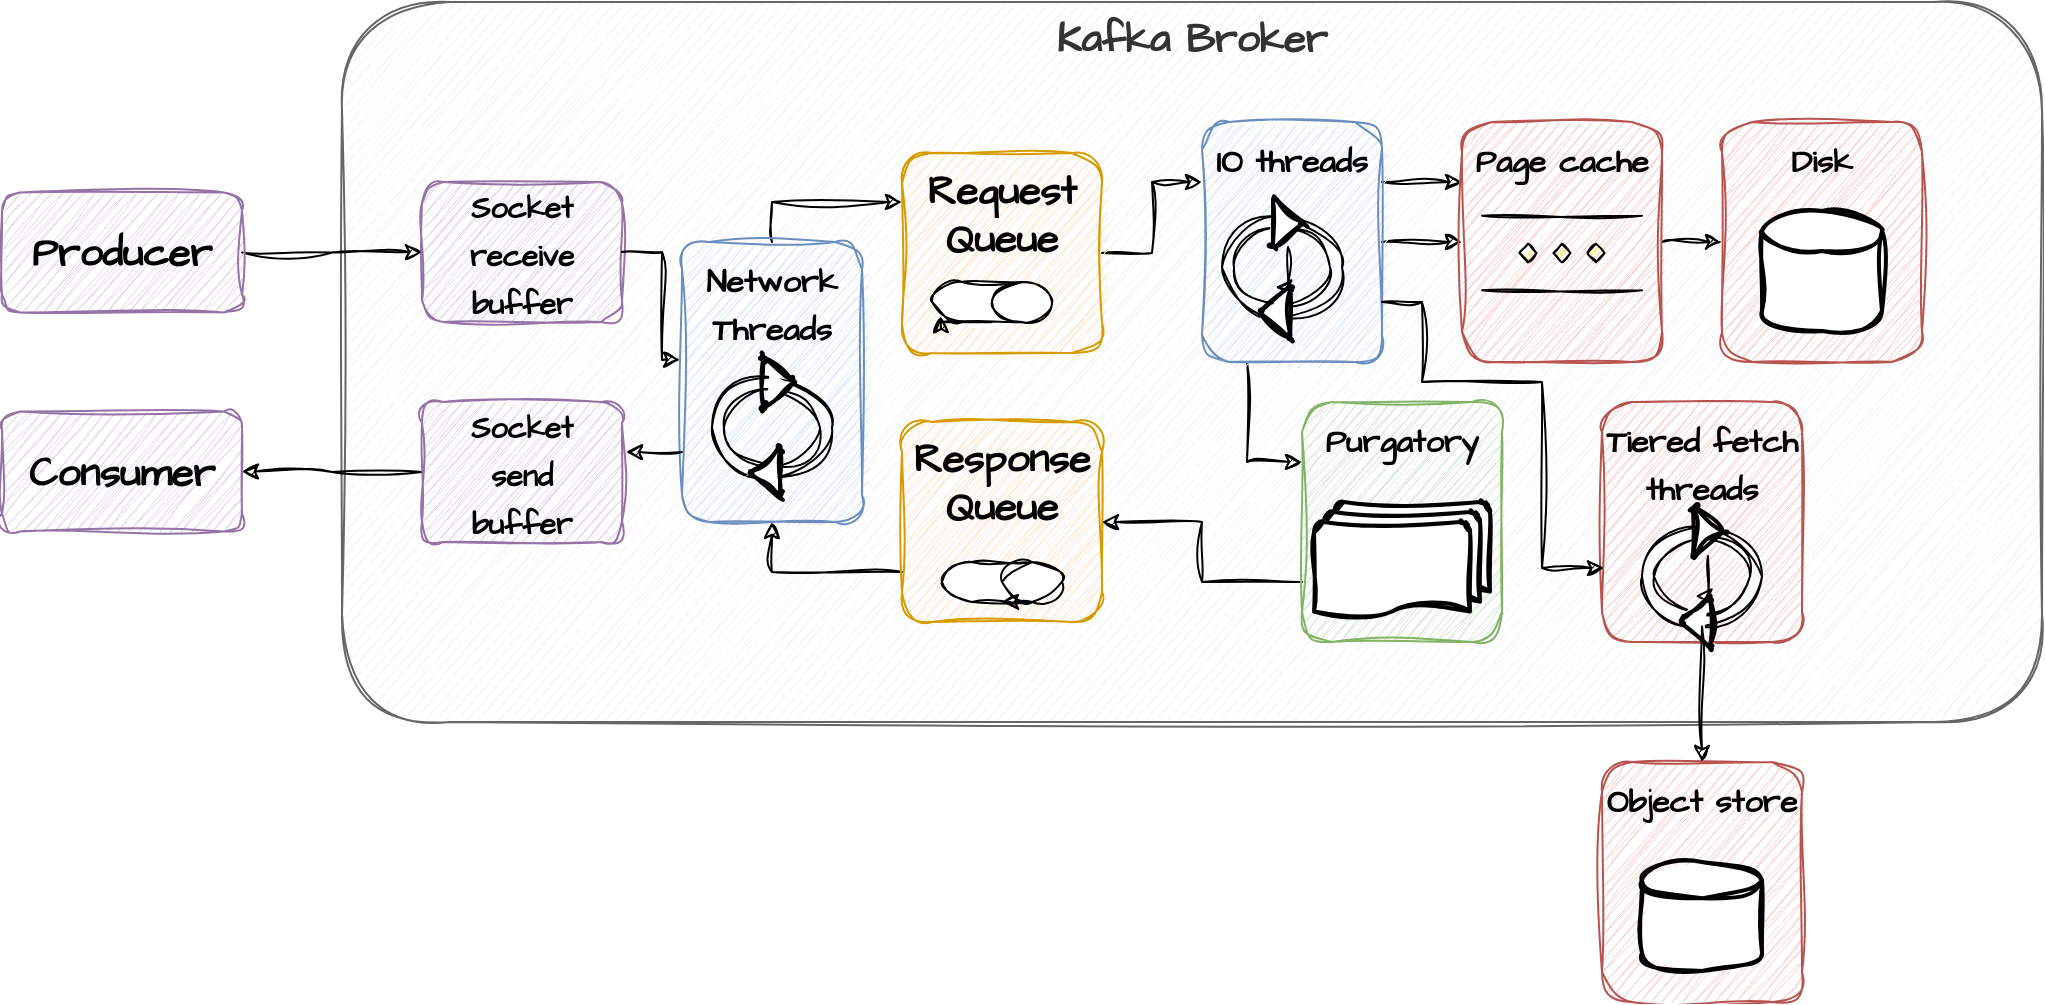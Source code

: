 <mxfile version="22.0.0" type="device">
  <diagram name="Page-1" id="2UHGTtPJ892Bq7MMSvSs">
    <mxGraphModel dx="2074" dy="1196" grid="1" gridSize="10" guides="1" tooltips="1" connect="1" arrows="1" fold="1" page="1" pageScale="1" pageWidth="827" pageHeight="1169" math="0" shadow="0">
      <root>
        <mxCell id="0" />
        <mxCell id="1" parent="0" />
        <mxCell id="Hvd5tbVGvNLsYKx8V1ik-1" value="&lt;b&gt;Kafka Broker&lt;/b&gt;" style="rounded=1;whiteSpace=wrap;html=1;sketch=1;hachureGap=4;jiggle=2;curveFitting=1;fontFamily=Architects Daughter;fontSource=https%3A%2F%2Ffonts.googleapis.com%2Fcss%3Ffamily%3DArchitects%2BDaughter;fontSize=20;verticalAlign=top;fillColor=#f5f5f5;fontColor=#333333;strokeColor=#666666;" parent="1" vertex="1">
          <mxGeometry x="310" y="335" width="850" height="360" as="geometry" />
        </mxCell>
        <mxCell id="Hvd5tbVGvNLsYKx8V1ik-2" value="&lt;b style=&quot;font-size: 15px;&quot;&gt;Socket&lt;br&gt;receive buffer&lt;/b&gt;" style="rounded=1;whiteSpace=wrap;html=1;sketch=1;hachureGap=4;jiggle=2;curveFitting=1;fontFamily=Architects Daughter;fontSource=https%3A%2F%2Ffonts.googleapis.com%2Fcss%3Ffamily%3DArchitects%2BDaughter;fontSize=20;fillColor=#e1d5e7;strokeColor=#9673a6;" parent="1" vertex="1">
          <mxGeometry x="350" y="425" width="100" height="70" as="geometry" />
        </mxCell>
        <mxCell id="tQAWtJHqyE5PuwU_FPU_-9" style="edgeStyle=orthogonalEdgeStyle;rounded=0;sketch=1;hachureGap=4;jiggle=2;curveFitting=1;orthogonalLoop=1;jettySize=auto;html=1;exitX=0;exitY=0.5;exitDx=0;exitDy=0;fontFamily=Architects Daughter;fontSource=https%3A%2F%2Ffonts.googleapis.com%2Fcss%3Ffamily%3DArchitects%2BDaughter;fontSize=16;" edge="1" parent="1" source="Hvd5tbVGvNLsYKx8V1ik-3" target="tQAWtJHqyE5PuwU_FPU_-5">
          <mxGeometry relative="1" as="geometry" />
        </mxCell>
        <mxCell id="Hvd5tbVGvNLsYKx8V1ik-3" value="&lt;b style=&quot;font-size: 15px;&quot;&gt;Socket&lt;br&gt;send &lt;br&gt;buffer&lt;/b&gt;" style="rounded=1;whiteSpace=wrap;html=1;sketch=1;hachureGap=4;jiggle=2;curveFitting=1;fontFamily=Architects Daughter;fontSource=https%3A%2F%2Ffonts.googleapis.com%2Fcss%3Ffamily%3DArchitects%2BDaughter;fontSize=20;fillColor=#e1d5e7;strokeColor=#9673a6;" parent="1" vertex="1">
          <mxGeometry x="350" y="535" width="100" height="70" as="geometry" />
        </mxCell>
        <mxCell id="Hvd5tbVGvNLsYKx8V1ik-48" style="edgeStyle=orthogonalEdgeStyle;rounded=0;sketch=1;hachureGap=4;jiggle=2;curveFitting=1;orthogonalLoop=1;jettySize=auto;html=1;exitX=0.5;exitY=0;exitDx=0;exitDy=0;entryX=0;entryY=0.25;entryDx=0;entryDy=0;fontFamily=Architects Daughter;fontSource=https%3A%2F%2Ffonts.googleapis.com%2Fcss%3Ffamily%3DArchitects%2BDaughter;fontSize=16;" parent="1" source="Hvd5tbVGvNLsYKx8V1ik-4" target="Hvd5tbVGvNLsYKx8V1ik-14" edge="1">
          <mxGeometry relative="1" as="geometry" />
        </mxCell>
        <mxCell id="Hvd5tbVGvNLsYKx8V1ik-4" value="&lt;b&gt;&lt;font style=&quot;font-size: 16px;&quot;&gt;Network Threads&lt;/font&gt;&lt;/b&gt;" style="rounded=1;whiteSpace=wrap;html=1;sketch=1;hachureGap=4;jiggle=2;curveFitting=1;fontFamily=Architects Daughter;fontSource=https%3A%2F%2Ffonts.googleapis.com%2Fcss%3Ffamily%3DArchitects%2BDaughter;fontSize=20;verticalAlign=top;fillColor=#dae8fc;strokeColor=#6c8ebf;" parent="1" vertex="1">
          <mxGeometry x="480" y="455" width="90" height="140" as="geometry" />
        </mxCell>
        <mxCell id="Hvd5tbVGvNLsYKx8V1ik-13" value="" style="group" parent="1" vertex="1" connectable="0">
          <mxGeometry x="495" y="515" width="60" height="65.5" as="geometry" />
        </mxCell>
        <mxCell id="Hvd5tbVGvNLsYKx8V1ik-10" value="" style="verticalLabelPosition=bottom;verticalAlign=top;html=1;shape=mxgraph.basic.donut;dx=6;sketch=1;hachureGap=4;jiggle=2;curveFitting=1;fontFamily=Architects Daughter;fontSource=https%3A%2F%2Ffonts.googleapis.com%2Fcss%3Ffamily%3DArchitects%2BDaughter;fontSize=20;" parent="Hvd5tbVGvNLsYKx8V1ik-13" vertex="1">
          <mxGeometry y="7.75" width="60" height="50" as="geometry" />
        </mxCell>
        <mxCell id="Hvd5tbVGvNLsYKx8V1ik-11" value="" style="strokeWidth=2;html=1;shape=mxgraph.flowchart.extract_or_measurement;whiteSpace=wrap;sketch=1;hachureGap=4;jiggle=2;curveFitting=1;fontFamily=Architects Daughter;fontSource=https%3A%2F%2Ffonts.googleapis.com%2Fcss%3Ffamily%3DArchitects%2BDaughter;fontSize=20;rotation=90;" parent="Hvd5tbVGvNLsYKx8V1ik-13" vertex="1">
          <mxGeometry x="20.7" y="2.75" width="24.6" height="15" as="geometry" />
        </mxCell>
        <mxCell id="Hvd5tbVGvNLsYKx8V1ik-12" value="" style="strokeWidth=2;html=1;shape=mxgraph.flowchart.extract_or_measurement;whiteSpace=wrap;sketch=1;hachureGap=4;jiggle=2;curveFitting=1;fontFamily=Architects Daughter;fontSource=https%3A%2F%2Ffonts.googleapis.com%2Fcss%3Ffamily%3DArchitects%2BDaughter;fontSize=20;rotation=90;flipV=1;" parent="Hvd5tbVGvNLsYKx8V1ik-13" vertex="1">
          <mxGeometry x="14.4" y="47.75" width="24.6" height="15" as="geometry" />
        </mxCell>
        <mxCell id="Hvd5tbVGvNLsYKx8V1ik-49" style="edgeStyle=orthogonalEdgeStyle;rounded=0;sketch=1;hachureGap=4;jiggle=2;curveFitting=1;orthogonalLoop=1;jettySize=auto;html=1;exitX=1;exitY=0.5;exitDx=0;exitDy=0;entryX=0;entryY=0.25;entryDx=0;entryDy=0;fontFamily=Architects Daughter;fontSource=https%3A%2F%2Ffonts.googleapis.com%2Fcss%3Ffamily%3DArchitects%2BDaughter;fontSize=16;" parent="1" source="Hvd5tbVGvNLsYKx8V1ik-14" target="Hvd5tbVGvNLsYKx8V1ik-22" edge="1">
          <mxGeometry relative="1" as="geometry" />
        </mxCell>
        <mxCell id="Hvd5tbVGvNLsYKx8V1ik-14" value="&lt;b&gt;Request&lt;br&gt;Queue&lt;/b&gt;" style="rounded=1;whiteSpace=wrap;html=1;sketch=1;hachureGap=4;jiggle=2;curveFitting=1;fontFamily=Architects Daughter;fontSource=https%3A%2F%2Ffonts.googleapis.com%2Fcss%3Ffamily%3DArchitects%2BDaughter;fontSize=20;verticalAlign=top;fillColor=#ffe6cc;strokeColor=#d79b00;" parent="1" vertex="1">
          <mxGeometry x="590" y="410.5" width="100" height="100" as="geometry" />
        </mxCell>
        <mxCell id="Hvd5tbVGvNLsYKx8V1ik-15" value="" style="shape=cylinder3;whiteSpace=wrap;html=1;boundedLbl=1;backgroundOutline=1;size=15;sketch=1;hachureGap=4;jiggle=2;curveFitting=1;fontFamily=Architects Daughter;fontSource=https%3A%2F%2Ffonts.googleapis.com%2Fcss%3Ffamily%3DArchitects%2BDaughter;fontSize=20;rotation=90;" parent="1" vertex="1">
          <mxGeometry x="625" y="455" width="20" height="60" as="geometry" />
        </mxCell>
        <mxCell id="Hvd5tbVGvNLsYKx8V1ik-56" style="edgeStyle=orthogonalEdgeStyle;rounded=0;sketch=1;hachureGap=4;jiggle=2;curveFitting=1;orthogonalLoop=1;jettySize=auto;html=1;exitX=0;exitY=0.75;exitDx=0;exitDy=0;entryX=0.5;entryY=1;entryDx=0;entryDy=0;fontFamily=Architects Daughter;fontSource=https%3A%2F%2Ffonts.googleapis.com%2Fcss%3Ffamily%3DArchitects%2BDaughter;fontSize=16;" parent="1" source="Hvd5tbVGvNLsYKx8V1ik-16" target="Hvd5tbVGvNLsYKx8V1ik-4" edge="1">
          <mxGeometry relative="1" as="geometry" />
        </mxCell>
        <mxCell id="Hvd5tbVGvNLsYKx8V1ik-16" value="&lt;b&gt;Response&lt;br&gt;Queue&lt;/b&gt;" style="rounded=1;whiteSpace=wrap;html=1;sketch=1;hachureGap=4;jiggle=2;curveFitting=1;fontFamily=Architects Daughter;fontSource=https%3A%2F%2Ffonts.googleapis.com%2Fcss%3Ffamily%3DArchitects%2BDaughter;fontSize=20;verticalAlign=top;fillColor=#ffe6cc;strokeColor=#d79b00;" parent="1" vertex="1">
          <mxGeometry x="590" y="545" width="100" height="100" as="geometry" />
        </mxCell>
        <mxCell id="Hvd5tbVGvNLsYKx8V1ik-17" value="" style="shape=cylinder3;whiteSpace=wrap;html=1;boundedLbl=1;backgroundOutline=1;size=15;sketch=1;hachureGap=4;jiggle=2;curveFitting=1;fontFamily=Architects Daughter;fontSource=https%3A%2F%2Ffonts.googleapis.com%2Fcss%3Ffamily%3DArchitects%2BDaughter;fontSize=20;rotation=90;" parent="1" vertex="1">
          <mxGeometry x="630" y="595" width="20" height="60" as="geometry" />
        </mxCell>
        <mxCell id="Hvd5tbVGvNLsYKx8V1ik-18" style="edgeStyle=orthogonalEdgeStyle;rounded=0;sketch=1;hachureGap=4;jiggle=2;curveFitting=1;orthogonalLoop=1;jettySize=auto;html=1;exitX=1;exitY=0.5;exitDx=0;exitDy=0;exitPerimeter=0;entryX=0.855;entryY=1;entryDx=0;entryDy=-4.35;entryPerimeter=0;fontFamily=Architects Daughter;fontSource=https%3A%2F%2Ffonts.googleapis.com%2Fcss%3Ffamily%3DArchitects%2BDaughter;fontSize=16;" parent="1" source="Hvd5tbVGvNLsYKx8V1ik-15" target="Hvd5tbVGvNLsYKx8V1ik-15" edge="1">
          <mxGeometry relative="1" as="geometry" />
        </mxCell>
        <mxCell id="Hvd5tbVGvNLsYKx8V1ik-20" style="edgeStyle=orthogonalEdgeStyle;rounded=0;sketch=1;hachureGap=4;jiggle=2;curveFitting=1;orthogonalLoop=1;jettySize=auto;html=1;exitX=1;exitY=0;exitDx=0;exitDy=15;exitPerimeter=0;entryX=1;entryY=0.5;entryDx=0;entryDy=0;entryPerimeter=0;fontFamily=Architects Daughter;fontSource=https%3A%2F%2Ffonts.googleapis.com%2Fcss%3Ffamily%3DArchitects%2BDaughter;fontSize=16;" parent="1" source="Hvd5tbVGvNLsYKx8V1ik-17" target="Hvd5tbVGvNLsYKx8V1ik-17" edge="1">
          <mxGeometry relative="1" as="geometry" />
        </mxCell>
        <mxCell id="Hvd5tbVGvNLsYKx8V1ik-50" style="edgeStyle=orthogonalEdgeStyle;rounded=0;sketch=1;hachureGap=4;jiggle=2;curveFitting=1;orthogonalLoop=1;jettySize=auto;html=1;exitX=1;exitY=0.25;exitDx=0;exitDy=0;entryX=0;entryY=0.25;entryDx=0;entryDy=0;fontFamily=Architects Daughter;fontSource=https%3A%2F%2Ffonts.googleapis.com%2Fcss%3Ffamily%3DArchitects%2BDaughter;fontSize=16;" parent="1" source="Hvd5tbVGvNLsYKx8V1ik-22" target="Hvd5tbVGvNLsYKx8V1ik-30" edge="1">
          <mxGeometry relative="1" as="geometry" />
        </mxCell>
        <mxCell id="Hvd5tbVGvNLsYKx8V1ik-51" style="edgeStyle=orthogonalEdgeStyle;rounded=0;sketch=1;hachureGap=4;jiggle=2;curveFitting=1;orthogonalLoop=1;jettySize=auto;html=1;exitX=1;exitY=0.5;exitDx=0;exitDy=0;entryX=0;entryY=0.5;entryDx=0;entryDy=0;fontFamily=Architects Daughter;fontSource=https%3A%2F%2Ffonts.googleapis.com%2Fcss%3Ffamily%3DArchitects%2BDaughter;fontSize=16;" parent="1" source="Hvd5tbVGvNLsYKx8V1ik-22" target="Hvd5tbVGvNLsYKx8V1ik-30" edge="1">
          <mxGeometry relative="1" as="geometry" />
        </mxCell>
        <mxCell id="Hvd5tbVGvNLsYKx8V1ik-53" style="edgeStyle=orthogonalEdgeStyle;rounded=0;sketch=1;hachureGap=4;jiggle=2;curveFitting=1;orthogonalLoop=1;jettySize=auto;html=1;exitX=0.25;exitY=1;exitDx=0;exitDy=0;entryX=0;entryY=0.25;entryDx=0;entryDy=0;fontFamily=Architects Daughter;fontSource=https%3A%2F%2Ffonts.googleapis.com%2Fcss%3Ffamily%3DArchitects%2BDaughter;fontSize=16;" parent="1" source="Hvd5tbVGvNLsYKx8V1ik-22" target="Hvd5tbVGvNLsYKx8V1ik-43" edge="1">
          <mxGeometry relative="1" as="geometry" />
        </mxCell>
        <mxCell id="Hvd5tbVGvNLsYKx8V1ik-22" value="&lt;b&gt;&lt;font style=&quot;font-size: 16px;&quot;&gt;IO threads&lt;/font&gt;&lt;/b&gt;" style="rounded=1;whiteSpace=wrap;html=1;sketch=1;hachureGap=4;jiggle=2;curveFitting=1;fontFamily=Architects Daughter;fontSource=https%3A%2F%2Ffonts.googleapis.com%2Fcss%3Ffamily%3DArchitects%2BDaughter;fontSize=20;verticalAlign=top;fillColor=#dae8fc;strokeColor=#6c8ebf;" parent="1" vertex="1">
          <mxGeometry x="740" y="395" width="90" height="120" as="geometry" />
        </mxCell>
        <mxCell id="Hvd5tbVGvNLsYKx8V1ik-23" value="" style="group" parent="1" vertex="1" connectable="0">
          <mxGeometry x="750" y="435" width="60" height="65.5" as="geometry" />
        </mxCell>
        <mxCell id="Hvd5tbVGvNLsYKx8V1ik-24" value="" style="verticalLabelPosition=bottom;verticalAlign=top;html=1;shape=mxgraph.basic.donut;dx=6;sketch=1;hachureGap=4;jiggle=2;curveFitting=1;fontFamily=Architects Daughter;fontSource=https%3A%2F%2Ffonts.googleapis.com%2Fcss%3Ffamily%3DArchitects%2BDaughter;fontSize=20;" parent="Hvd5tbVGvNLsYKx8V1ik-23" vertex="1">
          <mxGeometry y="7.75" width="60" height="50" as="geometry" />
        </mxCell>
        <mxCell id="Hvd5tbVGvNLsYKx8V1ik-28" value="" style="edgeStyle=orthogonalEdgeStyle;rounded=0;sketch=1;hachureGap=4;jiggle=2;curveFitting=1;orthogonalLoop=1;jettySize=auto;html=1;fontFamily=Architects Daughter;fontSource=https%3A%2F%2Ffonts.googleapis.com%2Fcss%3Ffamily%3DArchitects%2BDaughter;fontSize=16;" parent="Hvd5tbVGvNLsYKx8V1ik-23" source="Hvd5tbVGvNLsYKx8V1ik-25" target="Hvd5tbVGvNLsYKx8V1ik-26" edge="1">
          <mxGeometry relative="1" as="geometry" />
        </mxCell>
        <mxCell id="Hvd5tbVGvNLsYKx8V1ik-25" value="" style="strokeWidth=2;html=1;shape=mxgraph.flowchart.extract_or_measurement;whiteSpace=wrap;sketch=1;hachureGap=4;jiggle=2;curveFitting=1;fontFamily=Architects Daughter;fontSource=https%3A%2F%2Ffonts.googleapis.com%2Fcss%3Ffamily%3DArchitects%2BDaughter;fontSize=20;rotation=90;" parent="Hvd5tbVGvNLsYKx8V1ik-23" vertex="1">
          <mxGeometry x="20.7" y="2.75" width="24.6" height="15" as="geometry" />
        </mxCell>
        <mxCell id="Hvd5tbVGvNLsYKx8V1ik-26" value="" style="strokeWidth=2;html=1;shape=mxgraph.flowchart.extract_or_measurement;whiteSpace=wrap;sketch=1;hachureGap=4;jiggle=2;curveFitting=1;fontFamily=Architects Daughter;fontSource=https%3A%2F%2Ffonts.googleapis.com%2Fcss%3Ffamily%3DArchitects%2BDaughter;fontSize=20;rotation=90;flipV=1;" parent="Hvd5tbVGvNLsYKx8V1ik-23" vertex="1">
          <mxGeometry x="14.4" y="47.75" width="24.6" height="15" as="geometry" />
        </mxCell>
        <mxCell id="Hvd5tbVGvNLsYKx8V1ik-52" style="edgeStyle=orthogonalEdgeStyle;rounded=0;sketch=1;hachureGap=4;jiggle=2;curveFitting=1;orthogonalLoop=1;jettySize=auto;html=1;exitX=1;exitY=0.5;exitDx=0;exitDy=0;entryX=0;entryY=0.5;entryDx=0;entryDy=0;fontFamily=Architects Daughter;fontSource=https%3A%2F%2Ffonts.googleapis.com%2Fcss%3Ffamily%3DArchitects%2BDaughter;fontSize=16;" parent="1" source="Hvd5tbVGvNLsYKx8V1ik-30" target="Hvd5tbVGvNLsYKx8V1ik-37" edge="1">
          <mxGeometry relative="1" as="geometry" />
        </mxCell>
        <mxCell id="Hvd5tbVGvNLsYKx8V1ik-30" value="&lt;div style=&quot;&quot;&gt;&lt;b style=&quot;background-color: initial;&quot;&gt;&lt;font style=&quot;font-size: 16px;&quot;&gt;Page cache&lt;/font&gt;&lt;/b&gt;&lt;/div&gt;" style="rounded=1;whiteSpace=wrap;html=1;sketch=1;hachureGap=4;jiggle=2;curveFitting=1;fontFamily=Architects Daughter;fontSource=https%3A%2F%2Ffonts.googleapis.com%2Fcss%3Ffamily%3DArchitects%2BDaughter;fontSize=20;verticalAlign=top;align=center;fillColor=#f8cecc;strokeColor=#b85450;" parent="1" vertex="1">
          <mxGeometry x="870" y="395" width="100" height="120" as="geometry" />
        </mxCell>
        <mxCell id="Hvd5tbVGvNLsYKx8V1ik-36" value="" style="verticalLabelPosition=bottom;verticalAlign=top;html=1;shape=mxgraph.flowchart.parallel_mode;pointerEvents=1;sketch=1;hachureGap=4;jiggle=2;curveFitting=1;fontFamily=Architects Daughter;fontSource=https%3A%2F%2Ffonts.googleapis.com%2Fcss%3Ffamily%3DArchitects%2BDaughter;fontSize=20;" parent="1" vertex="1">
          <mxGeometry x="880" y="441.88" width="80" height="37.25" as="geometry" />
        </mxCell>
        <mxCell id="Hvd5tbVGvNLsYKx8V1ik-37" value="&lt;div style=&quot;&quot;&gt;&lt;b style=&quot;background-color: initial;&quot;&gt;&lt;font style=&quot;font-size: 16px;&quot;&gt;Disk&lt;/font&gt;&lt;/b&gt;&lt;/div&gt;" style="rounded=1;whiteSpace=wrap;html=1;sketch=1;hachureGap=4;jiggle=2;curveFitting=1;fontFamily=Architects Daughter;fontSource=https%3A%2F%2Ffonts.googleapis.com%2Fcss%3Ffamily%3DArchitects%2BDaughter;fontSize=20;verticalAlign=top;align=center;fillColor=#f8cecc;strokeColor=#b85450;" parent="1" vertex="1">
          <mxGeometry x="1000" y="395" width="100" height="120" as="geometry" />
        </mxCell>
        <mxCell id="Hvd5tbVGvNLsYKx8V1ik-42" value="" style="strokeWidth=2;html=1;shape=mxgraph.flowchart.database;whiteSpace=wrap;sketch=1;hachureGap=4;jiggle=2;curveFitting=1;fontFamily=Architects Daughter;fontSource=https%3A%2F%2Ffonts.googleapis.com%2Fcss%3Ffamily%3DArchitects%2BDaughter;fontSize=20;" parent="1" vertex="1">
          <mxGeometry x="1020" y="439.5" width="60" height="60" as="geometry" />
        </mxCell>
        <mxCell id="Hvd5tbVGvNLsYKx8V1ik-54" style="edgeStyle=orthogonalEdgeStyle;rounded=0;sketch=1;hachureGap=4;jiggle=2;curveFitting=1;orthogonalLoop=1;jettySize=auto;html=1;exitX=0;exitY=0.75;exitDx=0;exitDy=0;entryX=1;entryY=0.5;entryDx=0;entryDy=0;fontFamily=Architects Daughter;fontSource=https%3A%2F%2Ffonts.googleapis.com%2Fcss%3Ffamily%3DArchitects%2BDaughter;fontSize=16;" parent="1" source="Hvd5tbVGvNLsYKx8V1ik-43" target="Hvd5tbVGvNLsYKx8V1ik-16" edge="1">
          <mxGeometry relative="1" as="geometry" />
        </mxCell>
        <mxCell id="Hvd5tbVGvNLsYKx8V1ik-43" value="&lt;div style=&quot;&quot;&gt;&lt;b style=&quot;background-color: initial;&quot;&gt;&lt;font style=&quot;font-size: 16px;&quot;&gt;Purgatory&lt;/font&gt;&lt;/b&gt;&lt;/div&gt;" style="rounded=1;whiteSpace=wrap;html=1;sketch=1;hachureGap=4;jiggle=2;curveFitting=1;fontFamily=Architects Daughter;fontSource=https%3A%2F%2Ffonts.googleapis.com%2Fcss%3Ffamily%3DArchitects%2BDaughter;fontSize=20;verticalAlign=top;align=center;fillColor=#d5e8d4;strokeColor=#82b366;" parent="1" vertex="1">
          <mxGeometry x="790" y="535" width="100" height="120" as="geometry" />
        </mxCell>
        <mxCell id="Hvd5tbVGvNLsYKx8V1ik-44" value="" style="strokeWidth=2;html=1;shape=mxgraph.flowchart.multi-document;whiteSpace=wrap;sketch=1;hachureGap=4;jiggle=2;curveFitting=1;fontFamily=Architects Daughter;fontSource=https%3A%2F%2Ffonts.googleapis.com%2Fcss%3Ffamily%3DArchitects%2BDaughter;fontSize=20;" parent="1" vertex="1">
          <mxGeometry x="796" y="585" width="88" height="60" as="geometry" />
        </mxCell>
        <mxCell id="Hvd5tbVGvNLsYKx8V1ik-45" style="edgeStyle=orthogonalEdgeStyle;rounded=0;sketch=1;hachureGap=4;jiggle=2;curveFitting=1;orthogonalLoop=1;jettySize=auto;html=1;exitX=1;exitY=0.5;exitDx=0;exitDy=0;entryX=-0.011;entryY=0.421;entryDx=0;entryDy=0;entryPerimeter=0;fontFamily=Architects Daughter;fontSource=https%3A%2F%2Ffonts.googleapis.com%2Fcss%3Ffamily%3DArchitects%2BDaughter;fontSize=16;" parent="1" source="Hvd5tbVGvNLsYKx8V1ik-2" target="Hvd5tbVGvNLsYKx8V1ik-4" edge="1">
          <mxGeometry relative="1" as="geometry" />
        </mxCell>
        <mxCell id="Hvd5tbVGvNLsYKx8V1ik-57" style="edgeStyle=orthogonalEdgeStyle;rounded=0;sketch=1;hachureGap=4;jiggle=2;curveFitting=1;orthogonalLoop=1;jettySize=auto;html=1;exitX=0;exitY=0.75;exitDx=0;exitDy=0;entryX=1.02;entryY=0.357;entryDx=0;entryDy=0;entryPerimeter=0;fontFamily=Architects Daughter;fontSource=https%3A%2F%2Ffonts.googleapis.com%2Fcss%3Ffamily%3DArchitects%2BDaughter;fontSize=16;" parent="1" source="Hvd5tbVGvNLsYKx8V1ik-4" target="Hvd5tbVGvNLsYKx8V1ik-3" edge="1">
          <mxGeometry relative="1" as="geometry" />
        </mxCell>
        <mxCell id="Hvd5tbVGvNLsYKx8V1ik-58" value="&lt;div style=&quot;&quot;&gt;&lt;b style=&quot;background-color: initial;&quot;&gt;&lt;font style=&quot;font-size: 16px;&quot;&gt;Tiered&amp;nbsp;&lt;/font&gt;&lt;/b&gt;&lt;b style=&quot;background-color: initial;&quot;&gt;&lt;font style=&quot;font-size: 16px;&quot;&gt;fetch threads&lt;/font&gt;&lt;/b&gt;&lt;/div&gt;" style="rounded=1;whiteSpace=wrap;html=1;sketch=1;hachureGap=4;jiggle=2;curveFitting=1;fontFamily=Architects Daughter;fontSource=https%3A%2F%2Ffonts.googleapis.com%2Fcss%3Ffamily%3DArchitects%2BDaughter;fontSize=20;verticalAlign=top;align=center;fillColor=#f8cecc;strokeColor=#b85450;" parent="1" vertex="1">
          <mxGeometry x="940" y="535" width="100" height="120" as="geometry" />
        </mxCell>
        <mxCell id="Hvd5tbVGvNLsYKx8V1ik-59" value="" style="group" parent="1" vertex="1" connectable="0">
          <mxGeometry x="960" y="589.5" width="60" height="65.5" as="geometry" />
        </mxCell>
        <mxCell id="Hvd5tbVGvNLsYKx8V1ik-60" value="" style="verticalLabelPosition=bottom;verticalAlign=top;html=1;shape=mxgraph.basic.donut;dx=6;sketch=1;hachureGap=4;jiggle=2;curveFitting=1;fontFamily=Architects Daughter;fontSource=https%3A%2F%2Ffonts.googleapis.com%2Fcss%3Ffamily%3DArchitects%2BDaughter;fontSize=20;" parent="Hvd5tbVGvNLsYKx8V1ik-59" vertex="1">
          <mxGeometry y="7.75" width="60" height="50" as="geometry" />
        </mxCell>
        <mxCell id="Hvd5tbVGvNLsYKx8V1ik-61" value="" style="edgeStyle=orthogonalEdgeStyle;rounded=0;sketch=1;hachureGap=4;jiggle=2;curveFitting=1;orthogonalLoop=1;jettySize=auto;html=1;fontFamily=Architects Daughter;fontSource=https%3A%2F%2Ffonts.googleapis.com%2Fcss%3Ffamily%3DArchitects%2BDaughter;fontSize=16;" parent="Hvd5tbVGvNLsYKx8V1ik-59" source="Hvd5tbVGvNLsYKx8V1ik-62" target="Hvd5tbVGvNLsYKx8V1ik-63" edge="1">
          <mxGeometry relative="1" as="geometry" />
        </mxCell>
        <mxCell id="Hvd5tbVGvNLsYKx8V1ik-62" value="" style="strokeWidth=2;html=1;shape=mxgraph.flowchart.extract_or_measurement;whiteSpace=wrap;sketch=1;hachureGap=4;jiggle=2;curveFitting=1;fontFamily=Architects Daughter;fontSource=https%3A%2F%2Ffonts.googleapis.com%2Fcss%3Ffamily%3DArchitects%2BDaughter;fontSize=20;rotation=90;" parent="Hvd5tbVGvNLsYKx8V1ik-59" vertex="1">
          <mxGeometry x="20.7" y="2.75" width="24.6" height="15" as="geometry" />
        </mxCell>
        <mxCell id="Hvd5tbVGvNLsYKx8V1ik-63" value="" style="strokeWidth=2;html=1;shape=mxgraph.flowchart.extract_or_measurement;whiteSpace=wrap;sketch=1;hachureGap=4;jiggle=2;curveFitting=1;fontFamily=Architects Daughter;fontSource=https%3A%2F%2Ffonts.googleapis.com%2Fcss%3Ffamily%3DArchitects%2BDaughter;fontSize=20;rotation=90;flipV=1;" parent="Hvd5tbVGvNLsYKx8V1ik-59" vertex="1">
          <mxGeometry x="14.4" y="47.75" width="24.6" height="15" as="geometry" />
        </mxCell>
        <mxCell id="Hvd5tbVGvNLsYKx8V1ik-65" value="&lt;div style=&quot;&quot;&gt;&lt;b style=&quot;background-color: initial;&quot;&gt;&lt;font style=&quot;font-size: 16px;&quot;&gt;Object store&lt;/font&gt;&lt;/b&gt;&lt;/div&gt;" style="rounded=1;whiteSpace=wrap;html=1;sketch=1;hachureGap=4;jiggle=2;curveFitting=1;fontFamily=Architects Daughter;fontSource=https%3A%2F%2Ffonts.googleapis.com%2Fcss%3Ffamily%3DArchitects%2BDaughter;fontSize=20;verticalAlign=top;align=center;fillColor=#f8cecc;strokeColor=#b85450;" parent="1" vertex="1">
          <mxGeometry x="940" y="715" width="100" height="120" as="geometry" />
        </mxCell>
        <mxCell id="Hvd5tbVGvNLsYKx8V1ik-66" value="" style="strokeWidth=2;html=1;shape=mxgraph.flowchart.database;whiteSpace=wrap;sketch=1;hachureGap=4;jiggle=2;curveFitting=1;fontFamily=Architects Daughter;fontSource=https%3A%2F%2Ffonts.googleapis.com%2Fcss%3Ffamily%3DArchitects%2BDaughter;fontSize=20;" parent="1" vertex="1">
          <mxGeometry x="960" y="765" width="60" height="54.5" as="geometry" />
        </mxCell>
        <mxCell id="Hvd5tbVGvNLsYKx8V1ik-67" style="edgeStyle=orthogonalEdgeStyle;rounded=0;sketch=1;hachureGap=4;jiggle=2;curveFitting=1;orthogonalLoop=1;jettySize=auto;html=1;entryX=0.5;entryY=0;entryDx=0;entryDy=0;fontFamily=Architects Daughter;fontSource=https%3A%2F%2Ffonts.googleapis.com%2Fcss%3Ffamily%3DArchitects%2BDaughter;fontSize=16;" parent="1" source="Hvd5tbVGvNLsYKx8V1ik-60" target="Hvd5tbVGvNLsYKx8V1ik-65" edge="1">
          <mxGeometry relative="1" as="geometry" />
        </mxCell>
        <mxCell id="Hvd5tbVGvNLsYKx8V1ik-68" style="edgeStyle=orthogonalEdgeStyle;rounded=0;sketch=1;hachureGap=4;jiggle=2;curveFitting=1;orthogonalLoop=1;jettySize=auto;html=1;exitX=1;exitY=0.75;exitDx=0;exitDy=0;entryX=0.01;entryY=0.692;entryDx=0;entryDy=0;entryPerimeter=0;fontFamily=Architects Daughter;fontSource=https%3A%2F%2Ffonts.googleapis.com%2Fcss%3Ffamily%3DArchitects%2BDaughter;fontSize=16;" parent="1" source="Hvd5tbVGvNLsYKx8V1ik-22" target="Hvd5tbVGvNLsYKx8V1ik-58" edge="1">
          <mxGeometry relative="1" as="geometry">
            <Array as="points">
              <mxPoint x="850" y="485" />
              <mxPoint x="850" y="525" />
              <mxPoint x="910" y="525" />
              <mxPoint x="910" y="618" />
            </Array>
          </mxGeometry>
        </mxCell>
        <mxCell id="tQAWtJHqyE5PuwU_FPU_-5" value="&lt;b&gt;Consumer&lt;/b&gt;" style="rounded=1;whiteSpace=wrap;html=1;sketch=1;hachureGap=4;jiggle=2;curveFitting=1;fontFamily=Architects Daughter;fontSource=https%3A%2F%2Ffonts.googleapis.com%2Fcss%3Ffamily%3DArchitects%2BDaughter;fontSize=20;fillColor=#e1d5e7;strokeColor=#9673a6;" vertex="1" parent="1">
          <mxGeometry x="140" y="539.74" width="120" height="60" as="geometry" />
        </mxCell>
        <mxCell id="tQAWtJHqyE5PuwU_FPU_-8" style="edgeStyle=orthogonalEdgeStyle;rounded=0;sketch=1;hachureGap=4;jiggle=2;curveFitting=1;orthogonalLoop=1;jettySize=auto;html=1;exitX=1;exitY=0.5;exitDx=0;exitDy=0;entryX=0;entryY=0.5;entryDx=0;entryDy=0;fontFamily=Architects Daughter;fontSource=https%3A%2F%2Ffonts.googleapis.com%2Fcss%3Ffamily%3DArchitects%2BDaughter;fontSize=16;" edge="1" parent="1" source="tQAWtJHqyE5PuwU_FPU_-6" target="Hvd5tbVGvNLsYKx8V1ik-2">
          <mxGeometry relative="1" as="geometry" />
        </mxCell>
        <mxCell id="tQAWtJHqyE5PuwU_FPU_-6" value="&lt;b&gt;Producer&lt;/b&gt;" style="rounded=1;whiteSpace=wrap;html=1;sketch=1;hachureGap=4;jiggle=2;curveFitting=1;fontFamily=Architects Daughter;fontSource=https%3A%2F%2Ffonts.googleapis.com%2Fcss%3Ffamily%3DArchitects%2BDaughter;fontSize=20;fillColor=#e1d5e7;strokeColor=#9673a6;" vertex="1" parent="1">
          <mxGeometry x="140" y="430.25" width="120" height="60" as="geometry" />
        </mxCell>
      </root>
    </mxGraphModel>
  </diagram>
</mxfile>

